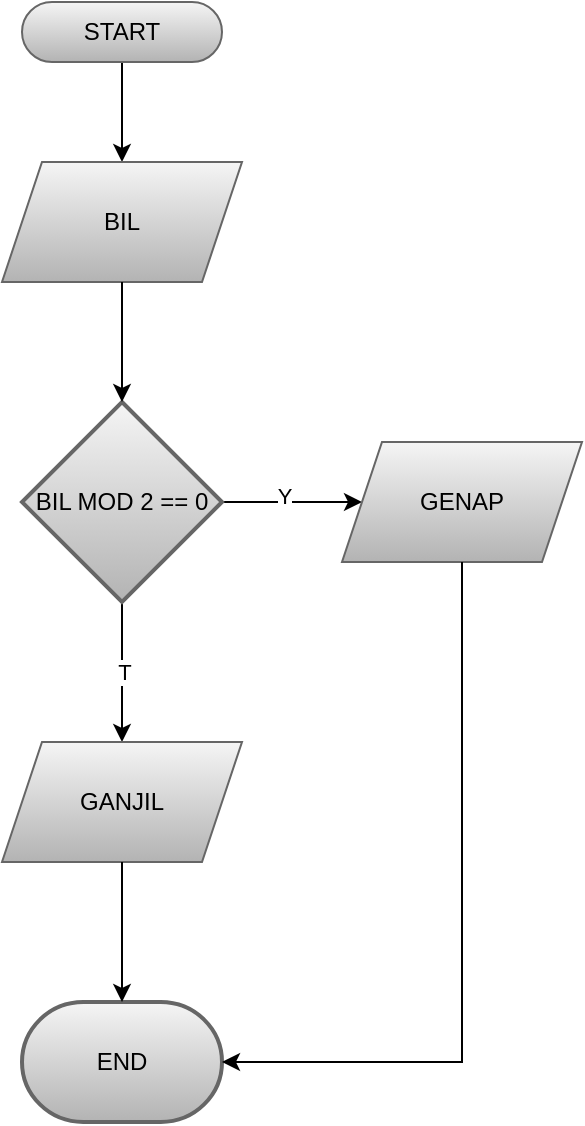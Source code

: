 <mxfile version="22.0.4" type="github">
  <diagram name="Page-1" id="bjfY-KSuJK-EBY8lpJ7y">
    <mxGraphModel dx="880" dy="1570" grid="1" gridSize="10" guides="1" tooltips="1" connect="1" arrows="1" fold="1" page="1" pageScale="1" pageWidth="850" pageHeight="1100" math="0" shadow="0">
      <root>
        <mxCell id="0" />
        <mxCell id="1" parent="0" />
        <mxCell id="Xdr3LyNj60tSeZOuh8ZX-7" style="edgeStyle=orthogonalEdgeStyle;rounded=0;orthogonalLoop=1;jettySize=auto;html=1;exitX=0.5;exitY=0.5;exitDx=0;exitDy=15;exitPerimeter=0;" edge="1" parent="1" source="Xdr3LyNj60tSeZOuh8ZX-1" target="Xdr3LyNj60tSeZOuh8ZX-6">
          <mxGeometry relative="1" as="geometry" />
        </mxCell>
        <mxCell id="Xdr3LyNj60tSeZOuh8ZX-1" value="START" style="html=1;dashed=0;whiteSpace=wrap;shape=mxgraph.dfd.start;fillColor=#f5f5f5;gradientColor=#b3b3b3;strokeColor=#666666;" vertex="1" parent="1">
          <mxGeometry x="370" y="-230" width="100" height="30" as="geometry" />
        </mxCell>
        <mxCell id="Xdr3LyNj60tSeZOuh8ZX-8" style="edgeStyle=orthogonalEdgeStyle;rounded=0;orthogonalLoop=1;jettySize=auto;html=1;exitX=1;exitY=0.5;exitDx=0;exitDy=0;exitPerimeter=0;" edge="1" parent="1" source="Xdr3LyNj60tSeZOuh8ZX-4">
          <mxGeometry relative="1" as="geometry">
            <mxPoint x="540" y="20" as="targetPoint" />
          </mxGeometry>
        </mxCell>
        <mxCell id="Xdr3LyNj60tSeZOuh8ZX-12" value="Y" style="edgeLabel;html=1;align=center;verticalAlign=middle;resizable=0;points=[];" vertex="1" connectable="0" parent="Xdr3LyNj60tSeZOuh8ZX-8">
          <mxGeometry x="-0.116" y="3" relative="1" as="geometry">
            <mxPoint as="offset" />
          </mxGeometry>
        </mxCell>
        <mxCell id="Xdr3LyNj60tSeZOuh8ZX-11" style="edgeStyle=orthogonalEdgeStyle;rounded=0;orthogonalLoop=1;jettySize=auto;html=1;exitX=0.5;exitY=1;exitDx=0;exitDy=0;exitPerimeter=0;entryX=0.5;entryY=0;entryDx=0;entryDy=0;" edge="1" parent="1" source="Xdr3LyNj60tSeZOuh8ZX-4" target="Xdr3LyNj60tSeZOuh8ZX-10">
          <mxGeometry relative="1" as="geometry" />
        </mxCell>
        <mxCell id="Xdr3LyNj60tSeZOuh8ZX-13" value="T" style="edgeLabel;html=1;align=center;verticalAlign=middle;resizable=0;points=[];" vertex="1" connectable="0" parent="Xdr3LyNj60tSeZOuh8ZX-11">
          <mxGeometry y="1" relative="1" as="geometry">
            <mxPoint as="offset" />
          </mxGeometry>
        </mxCell>
        <mxCell id="Xdr3LyNj60tSeZOuh8ZX-4" value="BIL MOD 2 == 0" style="strokeWidth=2;html=1;shape=mxgraph.flowchart.decision;whiteSpace=wrap;fillColor=#f5f5f5;gradientColor=#b3b3b3;strokeColor=#666666;" vertex="1" parent="1">
          <mxGeometry x="370" y="-30" width="100" height="100" as="geometry" />
        </mxCell>
        <mxCell id="Xdr3LyNj60tSeZOuh8ZX-6" value="BIL" style="shape=parallelogram;perimeter=parallelogramPerimeter;whiteSpace=wrap;html=1;fixedSize=1;fillColor=#f5f5f5;gradientColor=#b3b3b3;strokeColor=#666666;" vertex="1" parent="1">
          <mxGeometry x="360" y="-150" width="120" height="60" as="geometry" />
        </mxCell>
        <mxCell id="Xdr3LyNj60tSeZOuh8ZX-9" value="GENAP" style="shape=parallelogram;perimeter=parallelogramPerimeter;whiteSpace=wrap;html=1;fixedSize=1;fillColor=#f5f5f5;gradientColor=#b3b3b3;strokeColor=#666666;" vertex="1" parent="1">
          <mxGeometry x="530" y="-10" width="120" height="60" as="geometry" />
        </mxCell>
        <mxCell id="Xdr3LyNj60tSeZOuh8ZX-10" value="GANJIL" style="shape=parallelogram;perimeter=parallelogramPerimeter;whiteSpace=wrap;html=1;fixedSize=1;fillColor=#f5f5f5;gradientColor=#b3b3b3;strokeColor=#666666;" vertex="1" parent="1">
          <mxGeometry x="360" y="140" width="120" height="60" as="geometry" />
        </mxCell>
        <mxCell id="Xdr3LyNj60tSeZOuh8ZX-14" value="END" style="strokeWidth=2;html=1;shape=mxgraph.flowchart.terminator;whiteSpace=wrap;fillColor=#f5f5f5;gradientColor=#b3b3b3;strokeColor=#666666;" vertex="1" parent="1">
          <mxGeometry x="370" y="270" width="100" height="60" as="geometry" />
        </mxCell>
        <mxCell id="Xdr3LyNj60tSeZOuh8ZX-15" style="edgeStyle=orthogonalEdgeStyle;rounded=0;orthogonalLoop=1;jettySize=auto;html=1;exitX=0.5;exitY=1;exitDx=0;exitDy=0;entryX=0.5;entryY=0;entryDx=0;entryDy=0;entryPerimeter=0;" edge="1" parent="1" source="Xdr3LyNj60tSeZOuh8ZX-10" target="Xdr3LyNj60tSeZOuh8ZX-14">
          <mxGeometry relative="1" as="geometry" />
        </mxCell>
        <mxCell id="Xdr3LyNj60tSeZOuh8ZX-16" style="edgeStyle=orthogonalEdgeStyle;rounded=0;orthogonalLoop=1;jettySize=auto;html=1;exitX=0.5;exitY=1;exitDx=0;exitDy=0;entryX=1;entryY=0.5;entryDx=0;entryDy=0;entryPerimeter=0;" edge="1" parent="1" source="Xdr3LyNj60tSeZOuh8ZX-9" target="Xdr3LyNj60tSeZOuh8ZX-14">
          <mxGeometry relative="1" as="geometry" />
        </mxCell>
        <mxCell id="Xdr3LyNj60tSeZOuh8ZX-17" style="edgeStyle=orthogonalEdgeStyle;rounded=0;orthogonalLoop=1;jettySize=auto;html=1;exitX=0.5;exitY=1;exitDx=0;exitDy=0;entryX=0.5;entryY=0;entryDx=0;entryDy=0;entryPerimeter=0;" edge="1" parent="1" source="Xdr3LyNj60tSeZOuh8ZX-6" target="Xdr3LyNj60tSeZOuh8ZX-4">
          <mxGeometry relative="1" as="geometry" />
        </mxCell>
      </root>
    </mxGraphModel>
  </diagram>
</mxfile>
